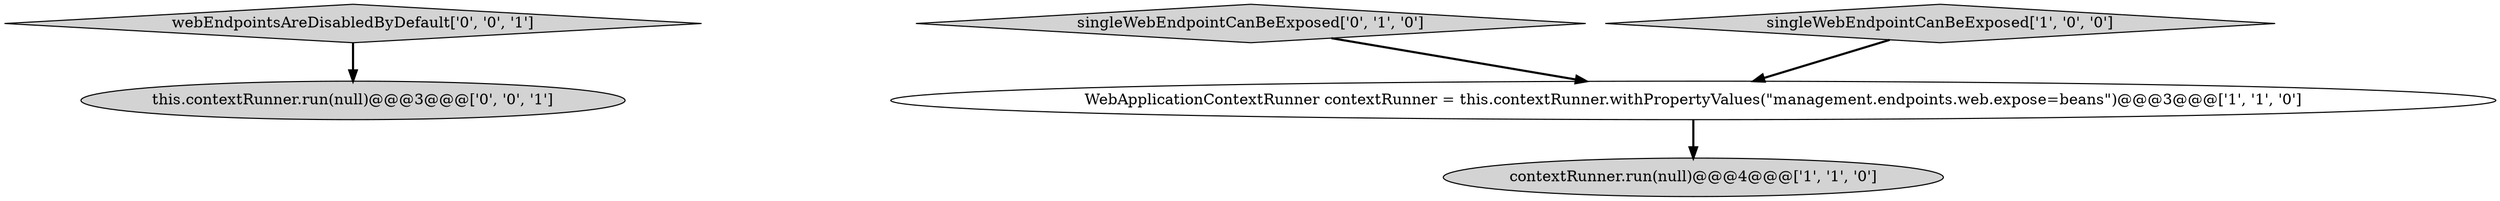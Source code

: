 digraph {
4 [style = filled, label = "webEndpointsAreDisabledByDefault['0', '0', '1']", fillcolor = lightgray, shape = diamond image = "AAA0AAABBB3BBB"];
3 [style = filled, label = "singleWebEndpointCanBeExposed['0', '1', '0']", fillcolor = lightgray, shape = diamond image = "AAA0AAABBB2BBB"];
1 [style = filled, label = "singleWebEndpointCanBeExposed['1', '0', '0']", fillcolor = lightgray, shape = diamond image = "AAA0AAABBB1BBB"];
2 [style = filled, label = "contextRunner.run(null)@@@4@@@['1', '1', '0']", fillcolor = lightgray, shape = ellipse image = "AAA0AAABBB1BBB"];
5 [style = filled, label = "this.contextRunner.run(null)@@@3@@@['0', '0', '1']", fillcolor = lightgray, shape = ellipse image = "AAA0AAABBB3BBB"];
0 [style = filled, label = "WebApplicationContextRunner contextRunner = this.contextRunner.withPropertyValues(\"management.endpoints.web.expose=beans\")@@@3@@@['1', '1', '0']", fillcolor = white, shape = ellipse image = "AAA0AAABBB1BBB"];
3->0 [style = bold, label=""];
0->2 [style = bold, label=""];
4->5 [style = bold, label=""];
1->0 [style = bold, label=""];
}
